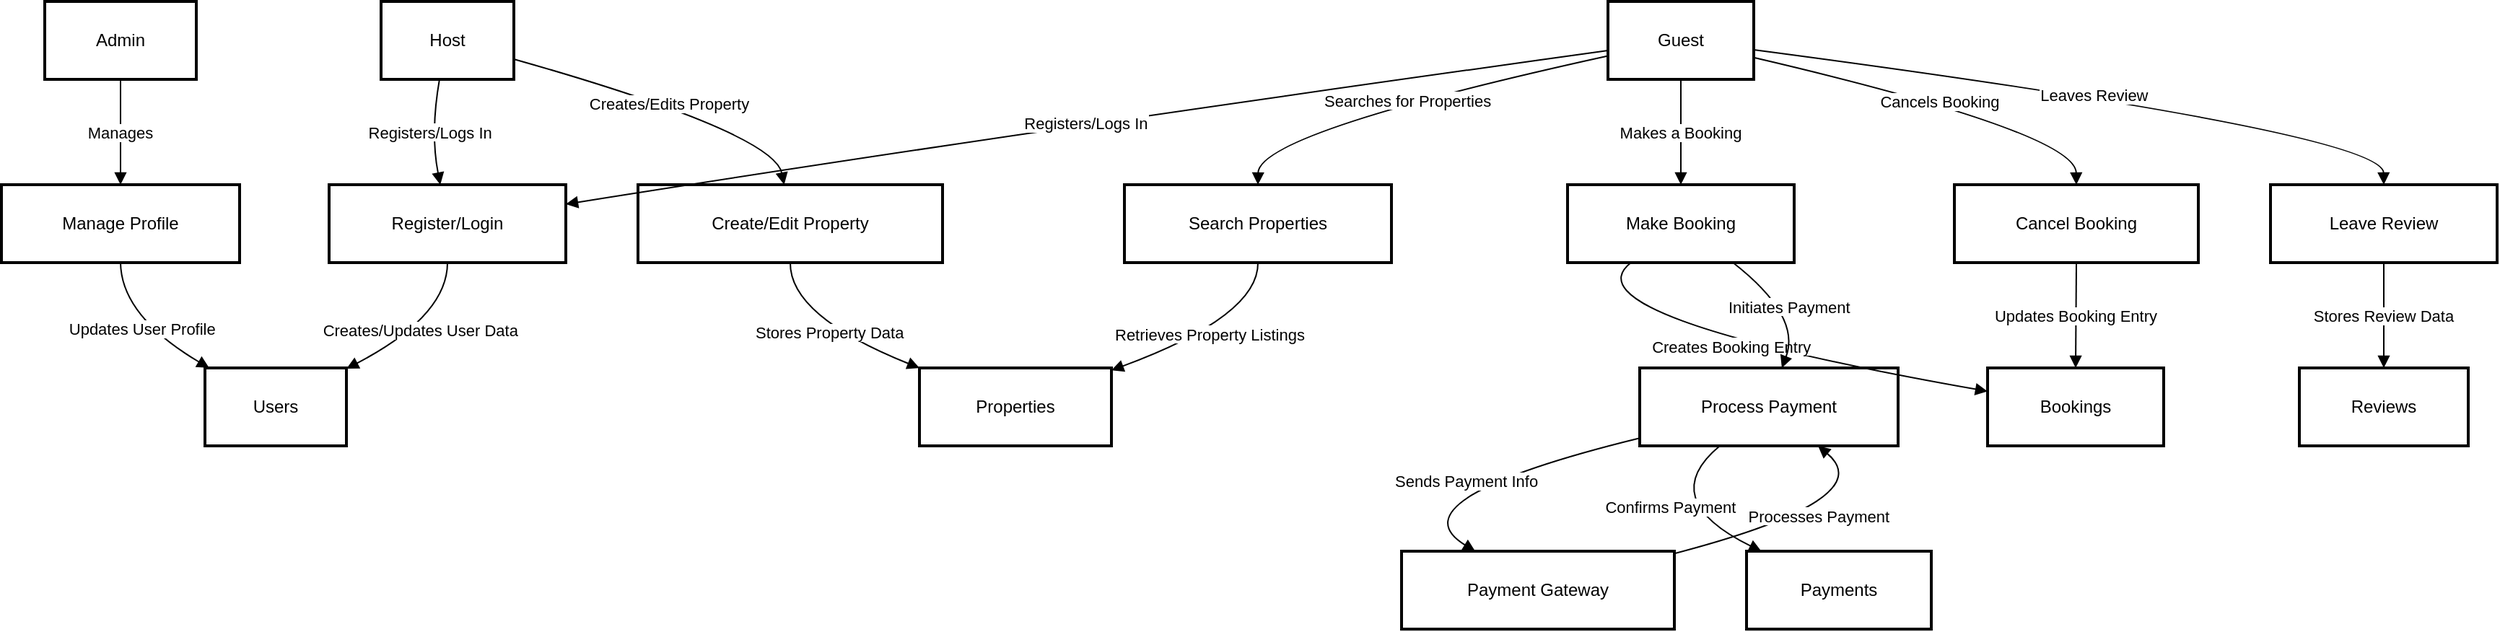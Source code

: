 <mxfile version="27.0.3">
  <diagram name="Page-1" id="YH0A95qskDG5CQJDODJc">
    <mxGraphModel>
      <root>
        <mxCell id="0" />
        <mxCell id="1" parent="0" />
        <mxCell id="2" value="Guest" style="whiteSpace=wrap;strokeWidth=2;" vertex="1" parent="1">
          <mxGeometry x="1121" y="8" width="101" height="54" as="geometry" />
        </mxCell>
        <mxCell id="3" value="Register/Login" style="whiteSpace=wrap;strokeWidth=2;" vertex="1" parent="1">
          <mxGeometry x="235" y="135" width="164" height="54" as="geometry" />
        </mxCell>
        <mxCell id="4" value="Host" style="whiteSpace=wrap;strokeWidth=2;" vertex="1" parent="1">
          <mxGeometry x="271" y="8" width="92" height="54" as="geometry" />
        </mxCell>
        <mxCell id="5" value="Admin" style="whiteSpace=wrap;strokeWidth=2;" vertex="1" parent="1">
          <mxGeometry x="38" y="8" width="105" height="54" as="geometry" />
        </mxCell>
        <mxCell id="6" value="Manage Profile" style="whiteSpace=wrap;strokeWidth=2;" vertex="1" parent="1">
          <mxGeometry x="8" y="135" width="165" height="54" as="geometry" />
        </mxCell>
        <mxCell id="7" value="Payment Gateway" style="whiteSpace=wrap;strokeWidth=2;" vertex="1" parent="1">
          <mxGeometry x="978" y="389" width="189" height="54" as="geometry" />
        </mxCell>
        <mxCell id="8" value="Process Payment" style="whiteSpace=wrap;strokeWidth=2;" vertex="1" parent="1">
          <mxGeometry x="1143" y="262" width="179" height="54" as="geometry" />
        </mxCell>
        <mxCell id="9" value="Users" style="whiteSpace=wrap;strokeWidth=2;" vertex="1" parent="1">
          <mxGeometry x="149" y="262" width="98" height="54" as="geometry" />
        </mxCell>
        <mxCell id="10" value="Create/Edit Property" style="whiteSpace=wrap;strokeWidth=2;" vertex="1" parent="1">
          <mxGeometry x="449" y="135" width="211" height="54" as="geometry" />
        </mxCell>
        <mxCell id="11" value="Properties" style="whiteSpace=wrap;strokeWidth=2;" vertex="1" parent="1">
          <mxGeometry x="644" y="262" width="133" height="54" as="geometry" />
        </mxCell>
        <mxCell id="12" value="Search Properties" style="whiteSpace=wrap;strokeWidth=2;" vertex="1" parent="1">
          <mxGeometry x="786" y="135" width="185" height="54" as="geometry" />
        </mxCell>
        <mxCell id="13" value="Make Booking" style="whiteSpace=wrap;strokeWidth=2;" vertex="1" parent="1">
          <mxGeometry x="1093" y="135" width="157" height="54" as="geometry" />
        </mxCell>
        <mxCell id="14" value="Bookings" style="whiteSpace=wrap;strokeWidth=2;" vertex="1" parent="1">
          <mxGeometry x="1384" y="262" width="122" height="54" as="geometry" />
        </mxCell>
        <mxCell id="15" value="Cancel Booking" style="whiteSpace=wrap;strokeWidth=2;" vertex="1" parent="1">
          <mxGeometry x="1361" y="135" width="169" height="54" as="geometry" />
        </mxCell>
        <mxCell id="16" value="Leave Review" style="whiteSpace=wrap;strokeWidth=2;" vertex="1" parent="1">
          <mxGeometry x="1580" y="135" width="157" height="54" as="geometry" />
        </mxCell>
        <mxCell id="17" value="Reviews" style="whiteSpace=wrap;strokeWidth=2;" vertex="1" parent="1">
          <mxGeometry x="1600" y="262" width="117" height="54" as="geometry" />
        </mxCell>
        <mxCell id="18" value="Payments" style="whiteSpace=wrap;strokeWidth=2;" vertex="1" parent="1">
          <mxGeometry x="1217" y="389" width="128" height="54" as="geometry" />
        </mxCell>
        <mxCell id="19" value="Registers/Logs In" style="curved=1;startArrow=none;endArrow=block;exitX=0;exitY=0.63;entryX=1;entryY=0.25;" edge="1" parent="1" source="2" target="3">
          <mxGeometry relative="1" as="geometry">
            <Array as="points">
              <mxPoint x="710" y="99" />
            </Array>
          </mxGeometry>
        </mxCell>
        <mxCell id="20" value="Registers/Logs In" style="curved=1;startArrow=none;endArrow=block;exitX=0.44;exitY=1;entryX=0.47;entryY=0;" edge="1" parent="1" source="4" target="3">
          <mxGeometry relative="1" as="geometry">
            <Array as="points">
              <mxPoint x="305" y="99" />
            </Array>
          </mxGeometry>
        </mxCell>
        <mxCell id="21" value="Manages" style="curved=1;startArrow=none;endArrow=block;exitX=0.5;exitY=1;entryX=0.5;entryY=0;" edge="1" parent="1" source="5" target="6">
          <mxGeometry relative="1" as="geometry">
            <Array as="points" />
          </mxGeometry>
        </mxCell>
        <mxCell id="22" value="Processes Payment" style="curved=1;startArrow=none;endArrow=block;exitX=1;exitY=0.03;entryX=0.69;entryY=1;" edge="1" parent="1" source="7" target="8">
          <mxGeometry relative="1" as="geometry">
            <Array as="points">
              <mxPoint x="1311" y="353" />
            </Array>
          </mxGeometry>
        </mxCell>
        <mxCell id="23" value="Creates/Updates User Data" style="curved=1;startArrow=none;endArrow=block;exitX=0.5;exitY=1;entryX=1;entryY=0.01;" edge="1" parent="1" source="3" target="9">
          <mxGeometry relative="1" as="geometry">
            <Array as="points">
              <mxPoint x="317" y="226" />
            </Array>
          </mxGeometry>
        </mxCell>
        <mxCell id="24" value="Updates User Profile" style="curved=1;startArrow=none;endArrow=block;exitX=0.5;exitY=1;entryX=0.03;entryY=0;" edge="1" parent="1" source="6" target="9">
          <mxGeometry relative="1" as="geometry">
            <Array as="points">
              <mxPoint x="91" y="226" />
            </Array>
          </mxGeometry>
        </mxCell>
        <mxCell id="25" value="Creates/Edits Property" style="curved=1;startArrow=none;endArrow=block;exitX=1;exitY=0.74;entryX=0.48;entryY=0;" edge="1" parent="1" source="4" target="10">
          <mxGeometry relative="1" as="geometry">
            <Array as="points">
              <mxPoint x="543" y="99" />
            </Array>
          </mxGeometry>
        </mxCell>
        <mxCell id="26" value="Stores Property Data" style="curved=1;startArrow=none;endArrow=block;exitX=0.5;exitY=1;entryX=0;entryY=0;" edge="1" parent="1" source="10" target="11">
          <mxGeometry relative="1" as="geometry">
            <Array as="points">
              <mxPoint x="554" y="226" />
            </Array>
          </mxGeometry>
        </mxCell>
        <mxCell id="27" value="Searches for Properties" style="curved=1;startArrow=none;endArrow=block;exitX=0;exitY=0.7;entryX=0.5;entryY=0;" edge="1" parent="1" source="2" target="12">
          <mxGeometry relative="1" as="geometry">
            <Array as="points">
              <mxPoint x="879" y="99" />
            </Array>
          </mxGeometry>
        </mxCell>
        <mxCell id="28" value="Retrieves Property Listings" style="curved=1;startArrow=none;endArrow=block;exitX=0.5;exitY=1;entryX=1;entryY=0.03;" edge="1" parent="1" source="12" target="11">
          <mxGeometry relative="1" as="geometry">
            <Array as="points">
              <mxPoint x="879" y="226" />
            </Array>
          </mxGeometry>
        </mxCell>
        <mxCell id="29" value="Makes a Booking" style="curved=1;startArrow=none;endArrow=block;exitX=0.5;exitY=1;entryX=0.5;entryY=0;" edge="1" parent="1" source="2" target="13">
          <mxGeometry relative="1" as="geometry">
            <Array as="points" />
          </mxGeometry>
        </mxCell>
        <mxCell id="30" value="Creates Booking Entry" style="curved=1;startArrow=none;endArrow=block;exitX=0.28;exitY=1;entryX=0;entryY=0.3;" edge="1" parent="1" source="13" target="14">
          <mxGeometry relative="1" as="geometry">
            <Array as="points">
              <mxPoint x="1089" y="226" />
            </Array>
          </mxGeometry>
        </mxCell>
        <mxCell id="31" value="Cancels Booking" style="curved=1;startArrow=none;endArrow=block;exitX=1;exitY=0.72;entryX=0.5;entryY=0;" edge="1" parent="1" source="2" target="15">
          <mxGeometry relative="1" as="geometry">
            <Array as="points">
              <mxPoint x="1445" y="99" />
            </Array>
          </mxGeometry>
        </mxCell>
        <mxCell id="32" value="Updates Booking Entry" style="curved=1;startArrow=none;endArrow=block;exitX=0.5;exitY=1;entryX=0.5;entryY=0;" edge="1" parent="1" source="15" target="14">
          <mxGeometry relative="1" as="geometry">
            <Array as="points" />
          </mxGeometry>
        </mxCell>
        <mxCell id="33" value="Leaves Review" style="curved=1;startArrow=none;endArrow=block;exitX=1;exitY=0.62;entryX=0.5;entryY=0;" edge="1" parent="1" source="2" target="16">
          <mxGeometry relative="1" as="geometry">
            <Array as="points">
              <mxPoint x="1658" y="99" />
            </Array>
          </mxGeometry>
        </mxCell>
        <mxCell id="34" value="Stores Review Data" style="curved=1;startArrow=none;endArrow=block;exitX=0.5;exitY=1;entryX=0.5;entryY=0;" edge="1" parent="1" source="16" target="17">
          <mxGeometry relative="1" as="geometry">
            <Array as="points" />
          </mxGeometry>
        </mxCell>
        <mxCell id="35" value="Initiates Payment" style="curved=1;startArrow=none;endArrow=block;exitX=0.73;exitY=1;entryX=0.55;entryY=0;" edge="1" parent="1" source="13" target="8">
          <mxGeometry relative="1" as="geometry">
            <Array as="points">
              <mxPoint x="1255" y="226" />
            </Array>
          </mxGeometry>
        </mxCell>
        <mxCell id="36" value="Sends Payment Info" style="curved=1;startArrow=none;endArrow=block;exitX=0;exitY=0.9;entryX=0.27;entryY=0;" edge="1" parent="1" source="8" target="7">
          <mxGeometry relative="1" as="geometry">
            <Array as="points">
              <mxPoint x="970" y="353" />
            </Array>
          </mxGeometry>
        </mxCell>
        <mxCell id="37" value="Confirms Payment" style="curved=1;startArrow=none;endArrow=block;exitX=0.31;exitY=1;entryX=0.08;entryY=0;" edge="1" parent="1" source="8" target="18">
          <mxGeometry relative="1" as="geometry">
            <Array as="points">
              <mxPoint x="1154" y="353" />
            </Array>
          </mxGeometry>
        </mxCell>
      </root>
    </mxGraphModel>
  </diagram>
</mxfile>
